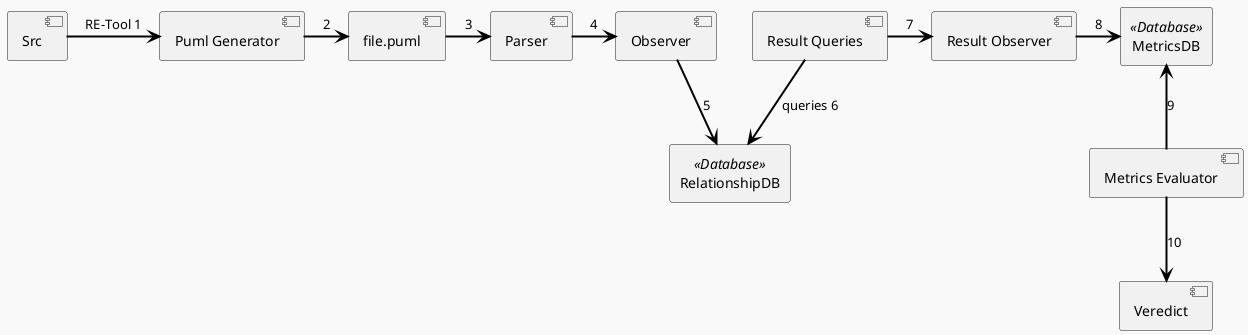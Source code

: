 @startuml ComunicationDiagram
skinparam packageStyle rectangle
skinparam shadowing false
skinparam backgroundColor #F9F9F9
skinparam packageBackgroundColor #DDDDDD
skinparam packageBorderColor #000000
skinparam arrowColor #000000
skinparam arrowThickness 2

package "RelationshipDB" <<Database>> {
}

package "MetricsDB" <<Database>> {

}

[Src] -> [Puml Generator] : RE-Tool 1
[Puml Generator] -> [file.puml] : 2
[file.puml] -> [Parser] : 3
[Parser] -> [Observer] : 4
[Observer] --> [RelationshipDB] : 5
[Result Queries] --> [RelationshipDB] : queries 6
[Result Queries] -> [Result Observer] : 7
[Result Observer] -> [MetricsDB] : 8
[MetricsDB] <-- [Metrics Evaluator] : 9
[Metrics Evaluator] --> [Veredict] : 10

@enduml